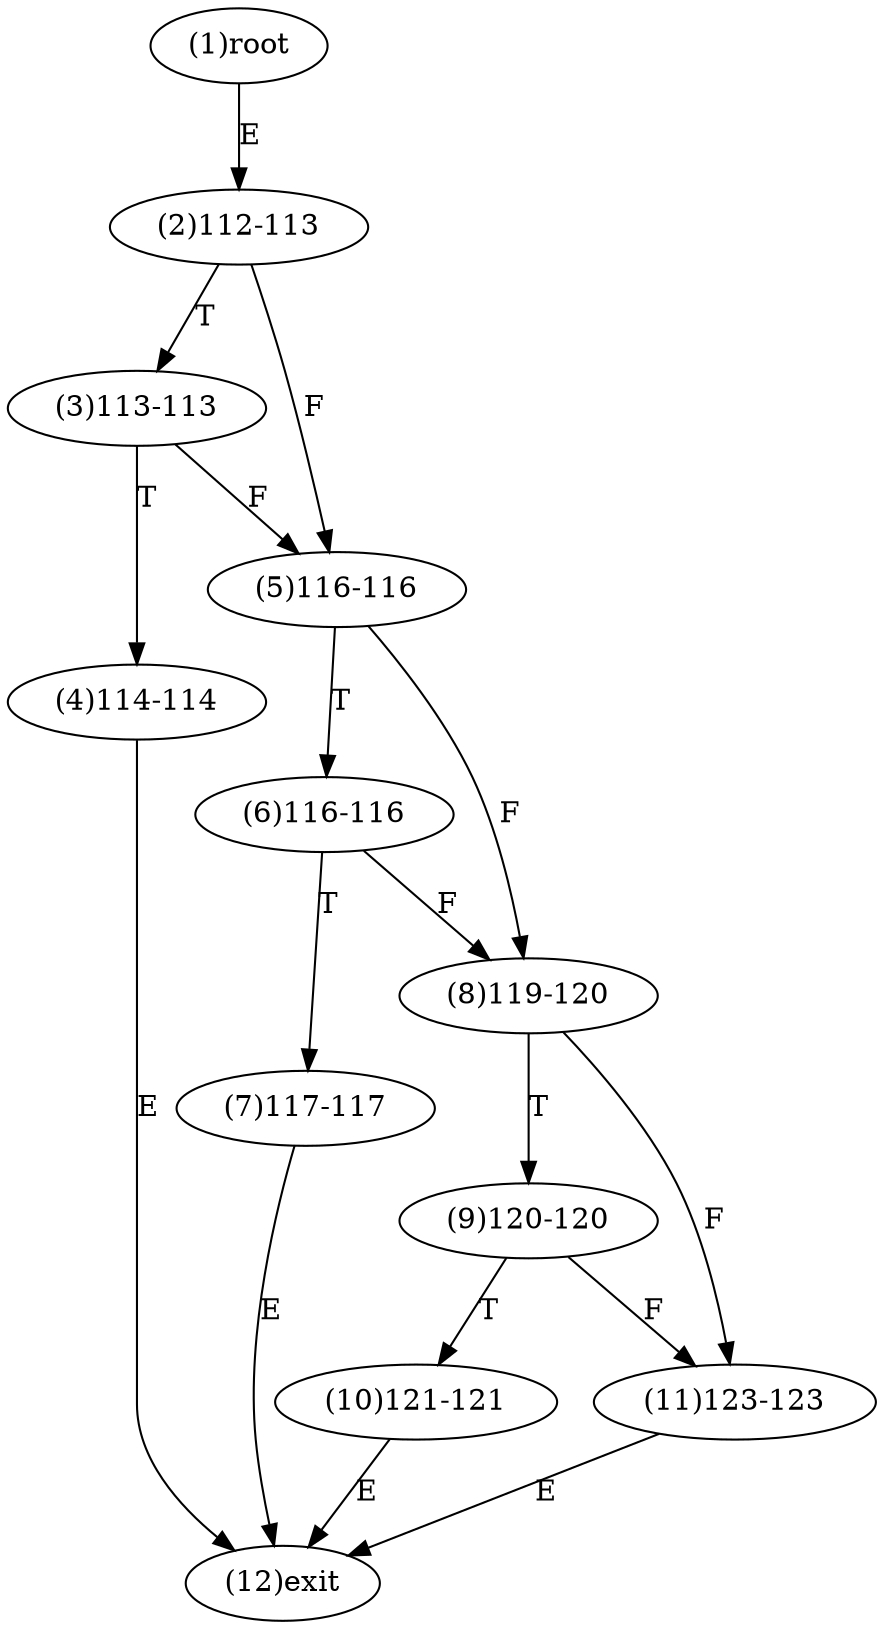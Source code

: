 digraph "" { 
1[ label="(1)root"];
2[ label="(2)112-113"];
3[ label="(3)113-113"];
4[ label="(4)114-114"];
5[ label="(5)116-116"];
6[ label="(6)116-116"];
7[ label="(7)117-117"];
8[ label="(8)119-120"];
9[ label="(9)120-120"];
10[ label="(10)121-121"];
11[ label="(11)123-123"];
12[ label="(12)exit"];
1->2[ label="E"];
2->5[ label="F"];
2->3[ label="T"];
3->5[ label="F"];
3->4[ label="T"];
4->12[ label="E"];
5->8[ label="F"];
5->6[ label="T"];
6->8[ label="F"];
6->7[ label="T"];
7->12[ label="E"];
8->11[ label="F"];
8->9[ label="T"];
9->11[ label="F"];
9->10[ label="T"];
10->12[ label="E"];
11->12[ label="E"];
}